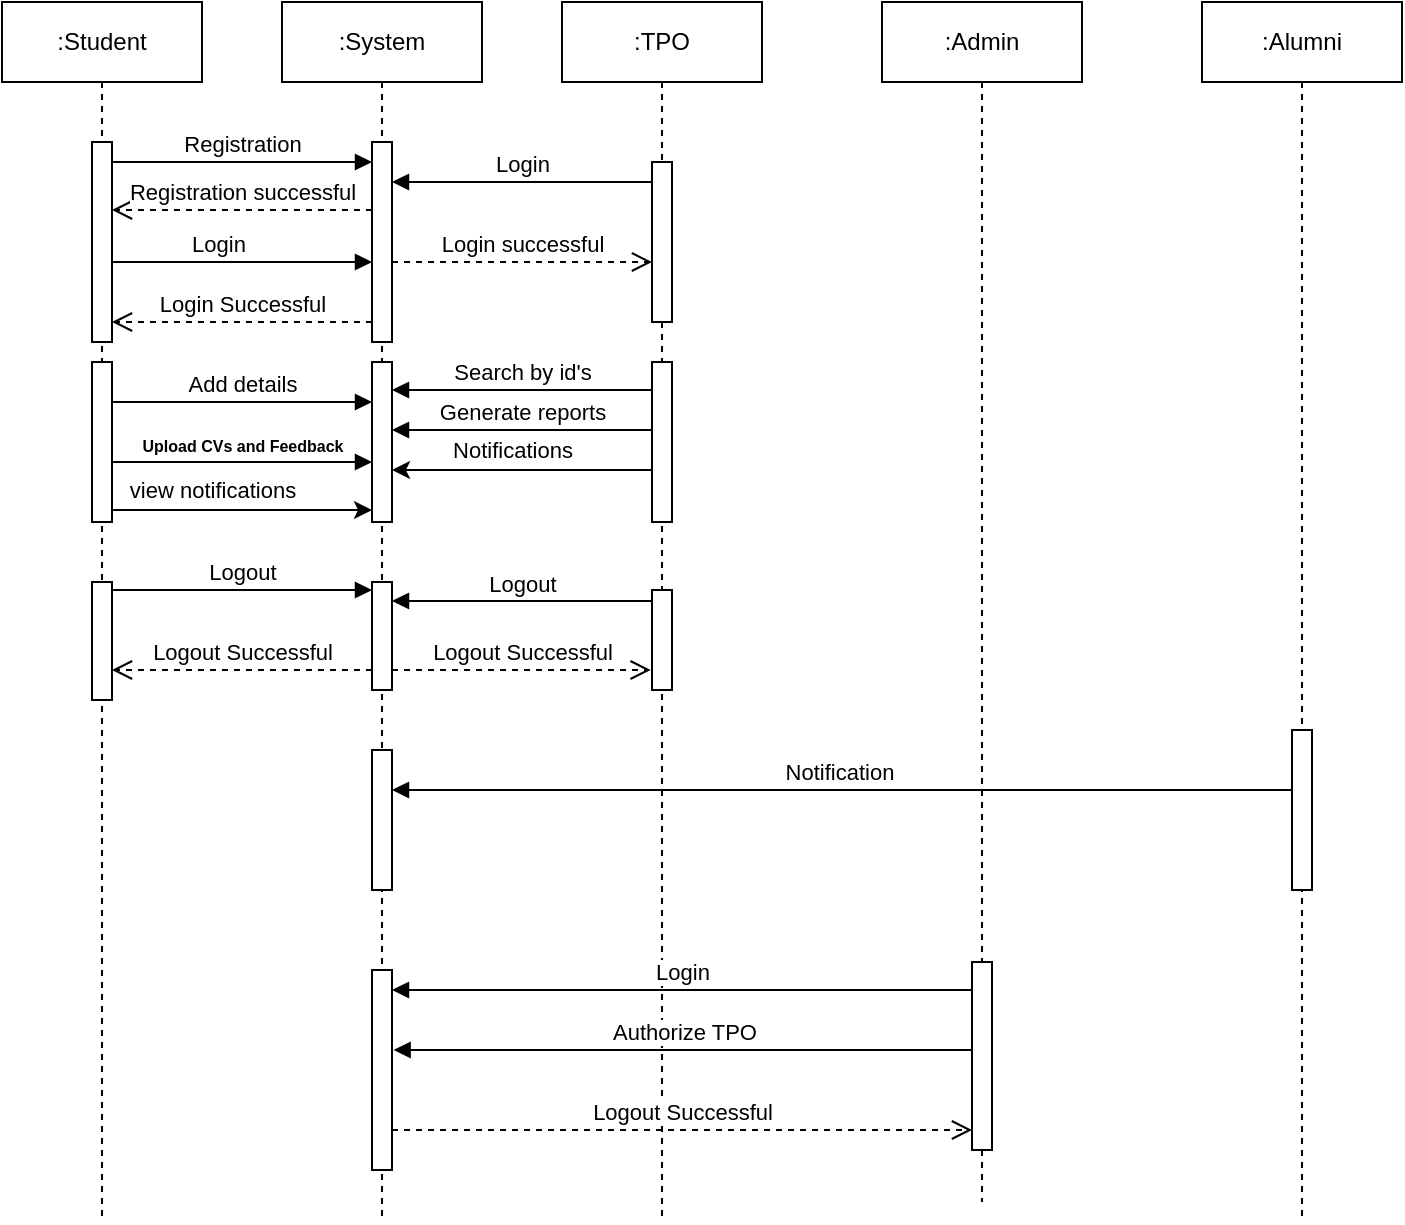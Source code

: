 <mxfile version="24.3.1" type="device">
  <diagram name="Page-1" id="1rF-JjY-gVG70uJKJ6Fv">
    <mxGraphModel dx="743" dy="417" grid="1" gridSize="10" guides="1" tooltips="1" connect="1" arrows="1" fold="1" page="1" pageScale="1" pageWidth="850" pageHeight="1100" math="0" shadow="0">
      <root>
        <mxCell id="0" />
        <mxCell id="1" parent="0" />
        <mxCell id="OfuhpO8G2OqZCry1nkF9-17" value="Login" style="html=1;verticalAlign=bottom;endArrow=block;curved=0;rounded=0;" parent="1" source="OfuhpO8G2OqZCry1nkF9-18" target="OfuhpO8G2OqZCry1nkF9-12" edge="1">
          <mxGeometry width="80" relative="1" as="geometry">
            <mxPoint x="415" y="316" as="sourcePoint" />
            <mxPoint x="284.81" y="316.0" as="targetPoint" />
            <Array as="points">
              <mxPoint x="335" y="316" />
            </Array>
          </mxGeometry>
        </mxCell>
        <mxCell id="OfuhpO8G2OqZCry1nkF9-6" value=":Admin" style="shape=umlLifeline;perimeter=lifelinePerimeter;whiteSpace=wrap;html=1;container=1;dropTarget=0;collapsible=0;recursiveResize=0;outlineConnect=0;portConstraint=eastwest;newEdgeStyle={&quot;curved&quot;:0,&quot;rounded&quot;:0};" parent="1" vertex="1">
          <mxGeometry x="535" y="226" width="100" height="600" as="geometry" />
        </mxCell>
        <mxCell id="OfuhpO8G2OqZCry1nkF9-38" value="" style="html=1;points=[[0,0,0,0,5],[0,1,0,0,-5],[1,0,0,0,5],[1,1,0,0,-5]];perimeter=orthogonalPerimeter;outlineConnect=0;targetShapes=umlLifeline;portConstraint=eastwest;newEdgeStyle={&quot;curved&quot;:0,&quot;rounded&quot;:0};" parent="OfuhpO8G2OqZCry1nkF9-6" vertex="1">
          <mxGeometry x="45" y="480" width="10" height="94" as="geometry" />
        </mxCell>
        <mxCell id="OfuhpO8G2OqZCry1nkF9-7" value=":Alumni" style="shape=umlLifeline;perimeter=lifelinePerimeter;whiteSpace=wrap;html=1;container=1;dropTarget=0;collapsible=0;recursiveResize=0;outlineConnect=0;portConstraint=eastwest;newEdgeStyle={&quot;curved&quot;:0,&quot;rounded&quot;:0};" parent="1" vertex="1">
          <mxGeometry x="695" y="226" width="100" height="610" as="geometry" />
        </mxCell>
        <mxCell id="OfuhpO8G2OqZCry1nkF9-8" value=":TPO" style="shape=umlLifeline;perimeter=lifelinePerimeter;whiteSpace=wrap;html=1;container=1;dropTarget=0;collapsible=0;recursiveResize=0;outlineConnect=0;portConstraint=eastwest;newEdgeStyle={&quot;curved&quot;:0,&quot;rounded&quot;:0};" parent="1" vertex="1">
          <mxGeometry x="375" y="226" width="100" height="610" as="geometry" />
        </mxCell>
        <mxCell id="OfuhpO8G2OqZCry1nkF9-18" value="" style="html=1;points=[[0,0,0,0,5],[0,1,0,0,-5],[1,0,0,0,5],[1,1,0,0,-5]];perimeter=orthogonalPerimeter;outlineConnect=0;targetShapes=umlLifeline;portConstraint=eastwest;newEdgeStyle={&quot;curved&quot;:0,&quot;rounded&quot;:0};" parent="OfuhpO8G2OqZCry1nkF9-8" vertex="1">
          <mxGeometry x="45" y="80" width="10" height="80" as="geometry" />
        </mxCell>
        <mxCell id="OfuhpO8G2OqZCry1nkF9-20" value="" style="html=1;points=[[0,0,0,0,5],[0,1,0,0,-5],[1,0,0,0,5],[1,1,0,0,-5]];perimeter=orthogonalPerimeter;outlineConnect=0;targetShapes=umlLifeline;portConstraint=eastwest;newEdgeStyle={&quot;curved&quot;:0,&quot;rounded&quot;:0};" parent="OfuhpO8G2OqZCry1nkF9-8" vertex="1">
          <mxGeometry x="45" y="180" width="10" height="80" as="geometry" />
        </mxCell>
        <mxCell id="OfuhpO8G2OqZCry1nkF9-32" value="" style="html=1;points=[[0,0,0,0,5],[0,1,0,0,-5],[1,0,0,0,5],[1,1,0,0,-5]];perimeter=orthogonalPerimeter;outlineConnect=0;targetShapes=umlLifeline;portConstraint=eastwest;newEdgeStyle={&quot;curved&quot;:0,&quot;rounded&quot;:0};" parent="OfuhpO8G2OqZCry1nkF9-8" vertex="1">
          <mxGeometry x="45" y="294" width="10" height="50" as="geometry" />
        </mxCell>
        <mxCell id="OfuhpO8G2OqZCry1nkF9-9" value=":System" style="shape=umlLifeline;perimeter=lifelinePerimeter;whiteSpace=wrap;html=1;container=1;dropTarget=0;collapsible=0;recursiveResize=0;outlineConnect=0;portConstraint=eastwest;newEdgeStyle={&quot;curved&quot;:0,&quot;rounded&quot;:0};" parent="1" vertex="1">
          <mxGeometry x="235" y="226" width="100" height="610" as="geometry" />
        </mxCell>
        <mxCell id="OfuhpO8G2OqZCry1nkF9-12" value="" style="html=1;points=[[0,0,0,0,5],[0,1,0,0,-5],[1,0,0,0,5],[1,1,0,0,-5]];perimeter=orthogonalPerimeter;outlineConnect=0;targetShapes=umlLifeline;portConstraint=eastwest;newEdgeStyle={&quot;curved&quot;:0,&quot;rounded&quot;:0};" parent="OfuhpO8G2OqZCry1nkF9-9" vertex="1">
          <mxGeometry x="45" y="70" width="10" height="100" as="geometry" />
        </mxCell>
        <mxCell id="OfuhpO8G2OqZCry1nkF9-23" value="" style="html=1;points=[[0,0,0,0,5],[0,1,0,0,-5],[1,0,0,0,5],[1,1,0,0,-5]];perimeter=orthogonalPerimeter;outlineConnect=0;targetShapes=umlLifeline;portConstraint=eastwest;newEdgeStyle={&quot;curved&quot;:0,&quot;rounded&quot;:0};" parent="OfuhpO8G2OqZCry1nkF9-9" vertex="1">
          <mxGeometry x="45" y="180" width="10" height="80" as="geometry" />
        </mxCell>
        <mxCell id="OfuhpO8G2OqZCry1nkF9-24" value="" style="html=1;points=[[0,0,0,0,5],[0,1,0,0,-5],[1,0,0,0,5],[1,1,0,0,-5]];perimeter=orthogonalPerimeter;outlineConnect=0;targetShapes=umlLifeline;portConstraint=eastwest;newEdgeStyle={&quot;curved&quot;:0,&quot;rounded&quot;:0};" parent="OfuhpO8G2OqZCry1nkF9-9" vertex="1">
          <mxGeometry x="45" y="290" width="10" height="54" as="geometry" />
        </mxCell>
        <mxCell id="OfuhpO8G2OqZCry1nkF9-34" value="" style="html=1;points=[[0,0,0,0,5],[0,1,0,0,-5],[1,0,0,0,5],[1,1,0,0,-5]];perimeter=orthogonalPerimeter;outlineConnect=0;targetShapes=umlLifeline;portConstraint=eastwest;newEdgeStyle={&quot;curved&quot;:0,&quot;rounded&quot;:0};" parent="OfuhpO8G2OqZCry1nkF9-9" vertex="1">
          <mxGeometry x="45" y="484" width="10" height="100" as="geometry" />
        </mxCell>
        <mxCell id="OfuhpO8G2OqZCry1nkF9-42" value="" style="html=1;points=[[0,0,0,0,5],[0,1,0,0,-5],[1,0,0,0,5],[1,1,0,0,-5]];perimeter=orthogonalPerimeter;outlineConnect=0;targetShapes=umlLifeline;portConstraint=eastwest;newEdgeStyle={&quot;curved&quot;:0,&quot;rounded&quot;:0};" parent="OfuhpO8G2OqZCry1nkF9-9" vertex="1">
          <mxGeometry x="45" y="374" width="10" height="70" as="geometry" />
        </mxCell>
        <mxCell id="OfuhpO8G2OqZCry1nkF9-10" value=":Student" style="shape=umlLifeline;perimeter=lifelinePerimeter;whiteSpace=wrap;html=1;container=1;dropTarget=0;collapsible=0;recursiveResize=0;outlineConnect=0;portConstraint=eastwest;newEdgeStyle={&quot;curved&quot;:0,&quot;rounded&quot;:0};" parent="1" vertex="1">
          <mxGeometry x="95" y="226" width="100" height="610" as="geometry" />
        </mxCell>
        <mxCell id="OfuhpO8G2OqZCry1nkF9-11" value="" style="html=1;points=[[0,0,0,0,5],[0,1,0,0,-5],[1,0,0,0,5],[1,1,0,0,-5]];perimeter=orthogonalPerimeter;outlineConnect=0;targetShapes=umlLifeline;portConstraint=eastwest;newEdgeStyle={&quot;curved&quot;:0,&quot;rounded&quot;:0};" parent="OfuhpO8G2OqZCry1nkF9-10" vertex="1">
          <mxGeometry x="45" y="70" width="10" height="100" as="geometry" />
        </mxCell>
        <mxCell id="OfuhpO8G2OqZCry1nkF9-21" value="" style="html=1;points=[[0,0,0,0,5],[0,1,0,0,-5],[1,0,0,0,5],[1,1,0,0,-5]];perimeter=orthogonalPerimeter;outlineConnect=0;targetShapes=umlLifeline;portConstraint=eastwest;newEdgeStyle={&quot;curved&quot;:0,&quot;rounded&quot;:0};" parent="OfuhpO8G2OqZCry1nkF9-10" vertex="1">
          <mxGeometry x="45" y="180" width="10" height="80" as="geometry" />
        </mxCell>
        <mxCell id="OfuhpO8G2OqZCry1nkF9-22" value="" style="html=1;points=[[0,0,0,0,5],[0,1,0,0,-5],[1,0,0,0,5],[1,1,0,0,-5]];perimeter=orthogonalPerimeter;outlineConnect=0;targetShapes=umlLifeline;portConstraint=eastwest;newEdgeStyle={&quot;curved&quot;:0,&quot;rounded&quot;:0};" parent="OfuhpO8G2OqZCry1nkF9-10" vertex="1">
          <mxGeometry x="45" y="290" width="10" height="59" as="geometry" />
        </mxCell>
        <mxCell id="OfuhpO8G2OqZCry1nkF9-13" value="Registration" style="html=1;verticalAlign=bottom;endArrow=block;curved=0;rounded=0;" parent="1" edge="1">
          <mxGeometry width="80" relative="1" as="geometry">
            <mxPoint x="150" y="306" as="sourcePoint" />
            <mxPoint x="280" y="306" as="targetPoint" />
          </mxGeometry>
        </mxCell>
        <mxCell id="OfuhpO8G2OqZCry1nkF9-14" value="Registration successful" style="html=1;verticalAlign=bottom;endArrow=open;dashed=1;endSize=8;curved=0;rounded=0;" parent="1" source="OfuhpO8G2OqZCry1nkF9-12" edge="1" target="OfuhpO8G2OqZCry1nkF9-11">
          <mxGeometry relative="1" as="geometry">
            <mxPoint x="275" y="336" as="sourcePoint" />
            <mxPoint x="145" y="336" as="targetPoint" />
            <Array as="points">
              <mxPoint x="180" y="330" />
            </Array>
          </mxGeometry>
        </mxCell>
        <mxCell id="OfuhpO8G2OqZCry1nkF9-15" value="Login" style="html=1;verticalAlign=bottom;endArrow=block;curved=0;rounded=0;" parent="1" edge="1" target="OfuhpO8G2OqZCry1nkF9-12">
          <mxGeometry x="-0.182" width="80" relative="1" as="geometry">
            <mxPoint x="150.0" y="356" as="sourcePoint" />
            <mxPoint x="284.5" y="356" as="targetPoint" />
            <Array as="points">
              <mxPoint x="205" y="356" />
            </Array>
            <mxPoint as="offset" />
          </mxGeometry>
        </mxCell>
        <mxCell id="OfuhpO8G2OqZCry1nkF9-16" value="Login Successful" style="html=1;verticalAlign=bottom;endArrow=open;dashed=1;endSize=8;curved=0;rounded=0;" parent="1" edge="1">
          <mxGeometry relative="1" as="geometry">
            <mxPoint x="280" y="386" as="sourcePoint" />
            <mxPoint x="150" y="386" as="targetPoint" />
          </mxGeometry>
        </mxCell>
        <mxCell id="OfuhpO8G2OqZCry1nkF9-19" value="Login successful" style="html=1;verticalAlign=bottom;endArrow=open;dashed=1;endSize=8;curved=0;rounded=0;" parent="1" source="OfuhpO8G2OqZCry1nkF9-12" edge="1">
          <mxGeometry relative="1" as="geometry">
            <mxPoint x="295" y="346" as="sourcePoint" />
            <mxPoint x="420" y="356" as="targetPoint" />
            <Array as="points">
              <mxPoint x="375" y="356" />
            </Array>
          </mxGeometry>
        </mxCell>
        <mxCell id="OfuhpO8G2OqZCry1nkF9-25" value="Add details" style="html=1;verticalAlign=bottom;endArrow=block;curved=0;rounded=0;" parent="1" source="OfuhpO8G2OqZCry1nkF9-21" target="OfuhpO8G2OqZCry1nkF9-23" edge="1">
          <mxGeometry width="80" relative="1" as="geometry">
            <mxPoint x="155" y="426" as="sourcePoint" />
            <mxPoint x="225" y="426" as="targetPoint" />
            <Array as="points">
              <mxPoint x="185" y="426" />
            </Array>
          </mxGeometry>
        </mxCell>
        <mxCell id="OfuhpO8G2OqZCry1nkF9-26" value="&lt;font style=&quot;font-size: 8px;&quot;&gt;&lt;b&gt;Upload CVs and Feedback&lt;/b&gt;&lt;/font&gt;" style="html=1;verticalAlign=bottom;endArrow=block;curved=0;rounded=0;" parent="1" source="OfuhpO8G2OqZCry1nkF9-21" target="OfuhpO8G2OqZCry1nkF9-23" edge="1">
          <mxGeometry width="80" relative="1" as="geometry">
            <mxPoint x="155" y="456" as="sourcePoint" />
            <mxPoint x="235" y="456" as="targetPoint" />
            <Array as="points">
              <mxPoint x="175" y="456" />
            </Array>
          </mxGeometry>
        </mxCell>
        <mxCell id="OfuhpO8G2OqZCry1nkF9-27" value="Logout" style="html=1;verticalAlign=bottom;endArrow=block;curved=0;rounded=0;" parent="1" target="OfuhpO8G2OqZCry1nkF9-24" edge="1">
          <mxGeometry width="80" relative="1" as="geometry">
            <mxPoint x="150" y="520" as="sourcePoint" />
            <mxPoint x="225" y="506" as="targetPoint" />
            <Array as="points">
              <mxPoint x="160" y="520" />
              <mxPoint x="200" y="520" />
            </Array>
          </mxGeometry>
        </mxCell>
        <mxCell id="OfuhpO8G2OqZCry1nkF9-28" value="Logout Successful" style="html=1;verticalAlign=bottom;endArrow=open;dashed=1;endSize=8;curved=0;rounded=0;" parent="1" edge="1">
          <mxGeometry relative="1" as="geometry">
            <mxPoint x="280" y="560" as="sourcePoint" />
            <mxPoint x="150" y="560" as="targetPoint" />
          </mxGeometry>
        </mxCell>
        <mxCell id="OfuhpO8G2OqZCry1nkF9-29" value="Search by id&#39;s" style="html=1;verticalAlign=bottom;endArrow=block;curved=0;rounded=0;" parent="1" edge="1">
          <mxGeometry width="80" relative="1" as="geometry">
            <mxPoint x="420" y="420.0" as="sourcePoint" />
            <mxPoint x="290.0" y="420.0" as="targetPoint" />
          </mxGeometry>
        </mxCell>
        <mxCell id="OfuhpO8G2OqZCry1nkF9-30" value="Generate reports" style="html=1;verticalAlign=bottom;endArrow=block;curved=0;rounded=0;" parent="1" edge="1">
          <mxGeometry width="80" relative="1" as="geometry">
            <mxPoint x="420" y="440" as="sourcePoint" />
            <mxPoint x="290" y="440" as="targetPoint" />
          </mxGeometry>
        </mxCell>
        <mxCell id="OfuhpO8G2OqZCry1nkF9-31" value="Logout" style="html=1;verticalAlign=bottom;endArrow=block;curved=0;rounded=0;" parent="1" edge="1">
          <mxGeometry width="80" relative="1" as="geometry">
            <mxPoint x="420" y="525.5" as="sourcePoint" />
            <mxPoint x="290" y="525.5" as="targetPoint" />
          </mxGeometry>
        </mxCell>
        <mxCell id="OfuhpO8G2OqZCry1nkF9-33" value="Logout Successful" style="html=1;verticalAlign=bottom;endArrow=open;dashed=1;endSize=8;curved=0;rounded=0;entryX=-0.067;entryY=0.853;entryDx=0;entryDy=0;entryPerimeter=0;" parent="1" edge="1">
          <mxGeometry relative="1" as="geometry">
            <mxPoint x="290" y="560" as="sourcePoint" />
            <mxPoint x="419.33" y="560" as="targetPoint" />
          </mxGeometry>
        </mxCell>
        <mxCell id="OfuhpO8G2OqZCry1nkF9-36" value="Login" style="html=1;verticalAlign=bottom;endArrow=block;curved=0;rounded=0;" parent="1" source="OfuhpO8G2OqZCry1nkF9-38" target="OfuhpO8G2OqZCry1nkF9-34" edge="1">
          <mxGeometry width="80" relative="1" as="geometry">
            <mxPoint x="575" y="596" as="sourcePoint" />
            <mxPoint x="295" y="596" as="targetPoint" />
            <Array as="points">
              <mxPoint x="520" y="720" />
              <mxPoint x="340" y="720" />
            </Array>
          </mxGeometry>
        </mxCell>
        <mxCell id="OfuhpO8G2OqZCry1nkF9-39" value="Authorize TPO" style="html=1;verticalAlign=bottom;endArrow=block;curved=0;rounded=0;exitX=-0.081;exitY=0.643;exitDx=0;exitDy=0;exitPerimeter=0;" parent="1" edge="1">
          <mxGeometry width="80" relative="1" as="geometry">
            <mxPoint x="580" y="750" as="sourcePoint" />
            <mxPoint x="290.81" y="750" as="targetPoint" />
          </mxGeometry>
        </mxCell>
        <mxCell id="OfuhpO8G2OqZCry1nkF9-40" value="Logout Successful" style="html=1;verticalAlign=bottom;endArrow=open;dashed=1;endSize=8;curved=0;rounded=0;" parent="1" edge="1">
          <mxGeometry relative="1" as="geometry">
            <mxPoint x="290" y="790" as="sourcePoint" />
            <mxPoint x="580" y="790" as="targetPoint" />
            <Array as="points">
              <mxPoint x="445" y="790" />
            </Array>
          </mxGeometry>
        </mxCell>
        <mxCell id="OfuhpO8G2OqZCry1nkF9-43" value="Notification&amp;nbsp;" style="html=1;verticalAlign=bottom;endArrow=block;curved=0;rounded=0;" parent="1" source="OfuhpO8G2OqZCry1nkF9-41" edge="1">
          <mxGeometry width="80" relative="1" as="geometry">
            <mxPoint x="740" y="620" as="sourcePoint" />
            <mxPoint x="290" y="620" as="targetPoint" />
          </mxGeometry>
        </mxCell>
        <mxCell id="pws0SSMg5ZOFmna0EsM_-1" value="Notifications" style="endArrow=classic;html=1;rounded=0;" edge="1" parent="1">
          <mxGeometry x="0.078" y="-10" width="50" height="50" relative="1" as="geometry">
            <mxPoint x="420" y="460" as="sourcePoint" />
            <mxPoint x="290" y="460" as="targetPoint" />
            <mxPoint as="offset" />
          </mxGeometry>
        </mxCell>
        <mxCell id="pws0SSMg5ZOFmna0EsM_-2" value="" style="html=1;verticalAlign=bottom;endArrow=block;curved=0;rounded=0;" edge="1" parent="1" target="OfuhpO8G2OqZCry1nkF9-41">
          <mxGeometry width="80" relative="1" as="geometry">
            <mxPoint x="740" y="620" as="sourcePoint" />
            <mxPoint x="290" y="620" as="targetPoint" />
          </mxGeometry>
        </mxCell>
        <mxCell id="OfuhpO8G2OqZCry1nkF9-41" value="" style="html=1;points=[[0,0,0,0,5],[0,1,0,0,-5],[1,0,0,0,5],[1,1,0,0,-5]];perimeter=orthogonalPerimeter;outlineConnect=0;targetShapes=umlLifeline;portConstraint=eastwest;newEdgeStyle={&quot;curved&quot;:0,&quot;rounded&quot;:0};" parent="1" vertex="1">
          <mxGeometry x="740" y="590" width="10" height="80" as="geometry" />
        </mxCell>
        <mxCell id="pws0SSMg5ZOFmna0EsM_-4" value="view notifications" style="endArrow=classic;html=1;rounded=0;" edge="1" parent="1">
          <mxGeometry x="-0.231" y="10" width="50" height="50" relative="1" as="geometry">
            <mxPoint x="150" y="480" as="sourcePoint" />
            <mxPoint x="280" y="480" as="targetPoint" />
            <mxPoint as="offset" />
          </mxGeometry>
        </mxCell>
      </root>
    </mxGraphModel>
  </diagram>
</mxfile>
